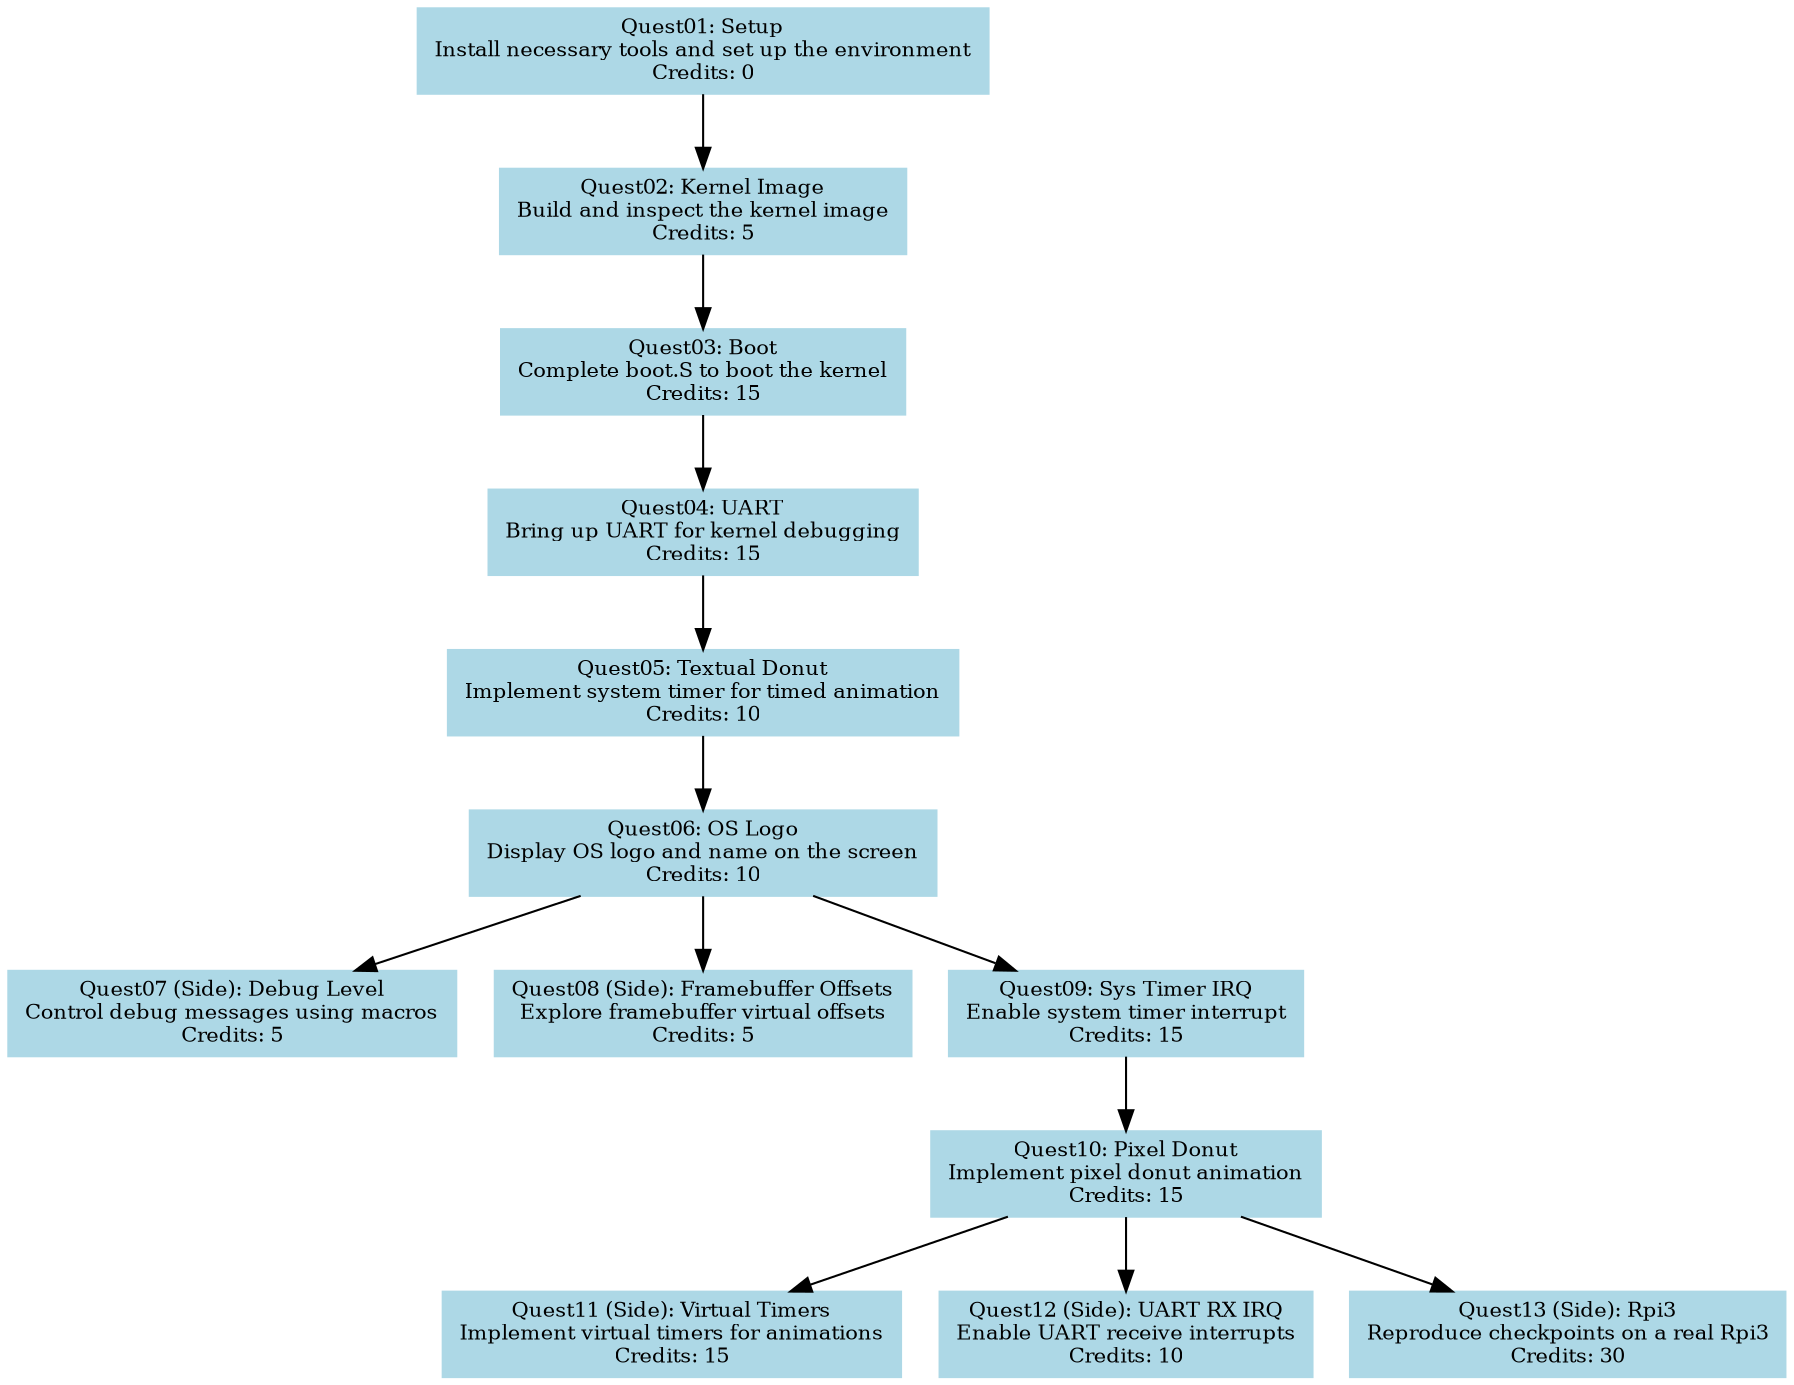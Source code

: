 // dot -Tpng quests.dot -o quests.png

// | Quest Name | Description | Credits |
// |------------|-------------|---------|
// | Quest01: setup | Install necessary tools and set up the environment | 5 |
// | Quest02: kernel image | Build and inspect the kernel image | 5 |
// | Quest03: boot | Complete boot.S to boot the kernel | 15 |
// | Quest04: UART | Bring up UART for kernel debugging | 15 |
// | Quest05: textual donut | Implement system timer for timed animation | 10 |
// | Quest06: OS logo | Display OS logo and name on the screen | 10 |
// | Quest07 (side): debug level | Control debug messages using macros | 5 |
// | Quest08 (side): framebuffer offsets | Explore framebuffer virtual offsets | 5 |
// | Quest09: sys_timer irq | Enable system timer interrupt | 15 |
// | Quest10: pixel donut | Implement pixel donut animation | 15 |
// | Quest11 (side): virtual timers | Implement virtual timers for animations | 15 |
// | Quest12 (side): UART rx irq | Enable UART receive interrupts | 10 |
// | Quest13 (side): rpi3 | Reproduce checkpoints on a real Rpi3 | 30 |

digraph QuestDependencies {
    // Define node styles
    node [shape=box, style=filled, color=lightblue];

    // Define the edges based on the relations
    quest01 -> quest02;
    quest02 -> quest03;
    quest03 -> quest04;
    quest04 -> quest05;
    quest05 -> quest06;
    quest06 -> quest07;
    quest06 -> quest08;
    quest06 -> quest09;
    quest09 -> quest10;
    quest10 -> quest11;
    quest10 -> quest12;
    quest10 -> quest13;
    
    // Define nodes with updated labels based on comments
    quest01 [label="Quest01: Setup\nInstall necessary tools and set up the environment\nCredits: 0", fontsize=10];
    quest02 [label="Quest02: Kernel Image\nBuild and inspect the kernel image\nCredits: 5", fontsize=10];
    quest03 [label="Quest03: Boot\nComplete boot.S to boot the kernel\nCredits: 15", fontsize=10];
    quest04 [label="Quest04: UART\nBring up UART for kernel debugging\nCredits: 15", fontsize=10];
    quest05 [label="Quest05: Textual Donut\nImplement system timer for timed animation\nCredits: 10", fontsize=10];
    quest06 [label="Quest06: OS Logo\nDisplay OS logo and name on the screen\nCredits: 10", fontsize=10];
    quest07 [label="Quest07 (Side): Debug Level\nControl debug messages using macros\nCredits: 5", fontsize=10];
    quest08 [label="Quest08 (Side): Framebuffer Offsets\nExplore framebuffer virtual offsets\nCredits: 5", fontsize=10];
    quest09 [label="Quest09: Sys Timer IRQ\nEnable system timer interrupt\nCredits: 15", fontsize=10];
    quest10 [label="Quest10: Pixel Donut\nImplement pixel donut animation\nCredits: 15", fontsize=10];
    quest11 [label="Quest11 (Side): Virtual Timers\nImplement virtual timers for animations\nCredits: 15", fontsize=10];
    quest12 [label="Quest12 (Side): UART RX IRQ\nEnable UART receive interrupts\nCredits: 10", fontsize=10];
    quest13 [label="Quest13 (Side): Rpi3\nReproduce checkpoints on a real Rpi3\nCredits: 30", fontsize=10];

    // Set graph layout
    // rankdir=LR; // Left to Right layout
}

